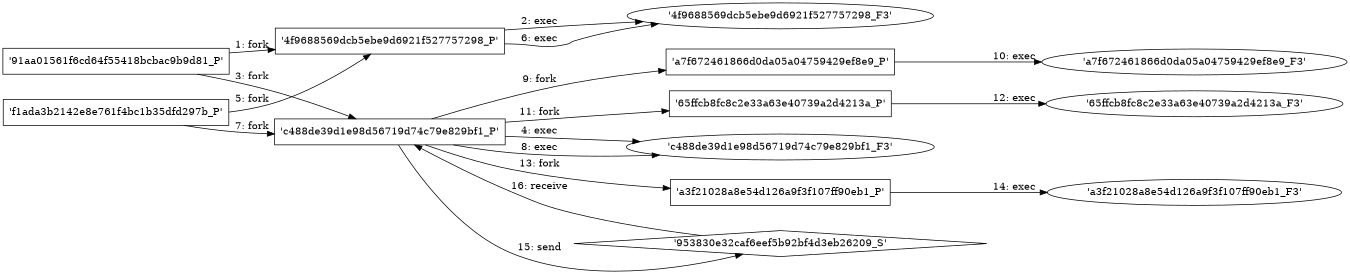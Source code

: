 digraph "D:\Learning\Paper\apt\基于CTI的攻击预警\Dataset\攻击图\ASGfromALLCTI\Vulnerability Spotlight MS EdgeWindows PDF Library Arbitrary Code Execution Vulnerability Identified and Patched.dot" {
rankdir="LR"
size="9"
fixedsize="false"
splines="true"
nodesep=0.3
ranksep=0
fontsize=10
overlap="scalexy"
engine= "neato"
	"'91aa01561f6cd64f55418bcbac9b9d81_P'" [node_type=Process shape=box]
	"'4f9688569dcb5ebe9d6921f527757298_P'" [node_type=Process shape=box]
	"'91aa01561f6cd64f55418bcbac9b9d81_P'" -> "'4f9688569dcb5ebe9d6921f527757298_P'" [label="1: fork"]
	"'4f9688569dcb5ebe9d6921f527757298_P'" [node_type=Process shape=box]
	"'4f9688569dcb5ebe9d6921f527757298_F3'" [node_type=File shape=ellipse]
	"'4f9688569dcb5ebe9d6921f527757298_P'" -> "'4f9688569dcb5ebe9d6921f527757298_F3'" [label="2: exec"]
	"'91aa01561f6cd64f55418bcbac9b9d81_P'" [node_type=Process shape=box]
	"'c488de39d1e98d56719d74c79e829bf1_P'" [node_type=Process shape=box]
	"'91aa01561f6cd64f55418bcbac9b9d81_P'" -> "'c488de39d1e98d56719d74c79e829bf1_P'" [label="3: fork"]
	"'c488de39d1e98d56719d74c79e829bf1_P'" [node_type=Process shape=box]
	"'c488de39d1e98d56719d74c79e829bf1_F3'" [node_type=File shape=ellipse]
	"'c488de39d1e98d56719d74c79e829bf1_P'" -> "'c488de39d1e98d56719d74c79e829bf1_F3'" [label="4: exec"]
	"'f1ada3b2142e8e761f4bc1b35dfd297b_P'" [node_type=Process shape=box]
	"'4f9688569dcb5ebe9d6921f527757298_P'" [node_type=Process shape=box]
	"'f1ada3b2142e8e761f4bc1b35dfd297b_P'" -> "'4f9688569dcb5ebe9d6921f527757298_P'" [label="5: fork"]
	"'4f9688569dcb5ebe9d6921f527757298_P'" [node_type=Process shape=box]
	"'4f9688569dcb5ebe9d6921f527757298_F3'" [node_type=File shape=ellipse]
	"'4f9688569dcb5ebe9d6921f527757298_P'" -> "'4f9688569dcb5ebe9d6921f527757298_F3'" [label="6: exec"]
	"'f1ada3b2142e8e761f4bc1b35dfd297b_P'" [node_type=Process shape=box]
	"'c488de39d1e98d56719d74c79e829bf1_P'" [node_type=Process shape=box]
	"'f1ada3b2142e8e761f4bc1b35dfd297b_P'" -> "'c488de39d1e98d56719d74c79e829bf1_P'" [label="7: fork"]
	"'c488de39d1e98d56719d74c79e829bf1_P'" [node_type=Process shape=box]
	"'c488de39d1e98d56719d74c79e829bf1_F3'" [node_type=File shape=ellipse]
	"'c488de39d1e98d56719d74c79e829bf1_P'" -> "'c488de39d1e98d56719d74c79e829bf1_F3'" [label="8: exec"]
	"'c488de39d1e98d56719d74c79e829bf1_P'" [node_type=Process shape=box]
	"'a7f672461866d0da05a04759429ef8e9_P'" [node_type=Process shape=box]
	"'c488de39d1e98d56719d74c79e829bf1_P'" -> "'a7f672461866d0da05a04759429ef8e9_P'" [label="9: fork"]
	"'a7f672461866d0da05a04759429ef8e9_P'" [node_type=Process shape=box]
	"'a7f672461866d0da05a04759429ef8e9_F3'" [node_type=File shape=ellipse]
	"'a7f672461866d0da05a04759429ef8e9_P'" -> "'a7f672461866d0da05a04759429ef8e9_F3'" [label="10: exec"]
	"'c488de39d1e98d56719d74c79e829bf1_P'" [node_type=Process shape=box]
	"'65ffcb8fc8c2e33a63e40739a2d4213a_P'" [node_type=Process shape=box]
	"'c488de39d1e98d56719d74c79e829bf1_P'" -> "'65ffcb8fc8c2e33a63e40739a2d4213a_P'" [label="11: fork"]
	"'65ffcb8fc8c2e33a63e40739a2d4213a_P'" [node_type=Process shape=box]
	"'65ffcb8fc8c2e33a63e40739a2d4213a_F3'" [node_type=File shape=ellipse]
	"'65ffcb8fc8c2e33a63e40739a2d4213a_P'" -> "'65ffcb8fc8c2e33a63e40739a2d4213a_F3'" [label="12: exec"]
	"'c488de39d1e98d56719d74c79e829bf1_P'" [node_type=Process shape=box]
	"'a3f21028a8e54d126a9f3f107ff90eb1_P'" [node_type=Process shape=box]
	"'c488de39d1e98d56719d74c79e829bf1_P'" -> "'a3f21028a8e54d126a9f3f107ff90eb1_P'" [label="13: fork"]
	"'a3f21028a8e54d126a9f3f107ff90eb1_P'" [node_type=Process shape=box]
	"'a3f21028a8e54d126a9f3f107ff90eb1_F3'" [node_type=File shape=ellipse]
	"'a3f21028a8e54d126a9f3f107ff90eb1_P'" -> "'a3f21028a8e54d126a9f3f107ff90eb1_F3'" [label="14: exec"]
	"'953830e32caf6eef5b92bf4d3eb26209_S'" [node_type=Socket shape=diamond]
	"'c488de39d1e98d56719d74c79e829bf1_P'" [node_type=Process shape=box]
	"'c488de39d1e98d56719d74c79e829bf1_P'" -> "'953830e32caf6eef5b92bf4d3eb26209_S'" [label="15: send"]
	"'953830e32caf6eef5b92bf4d3eb26209_S'" -> "'c488de39d1e98d56719d74c79e829bf1_P'" [label="16: receive"]
}
